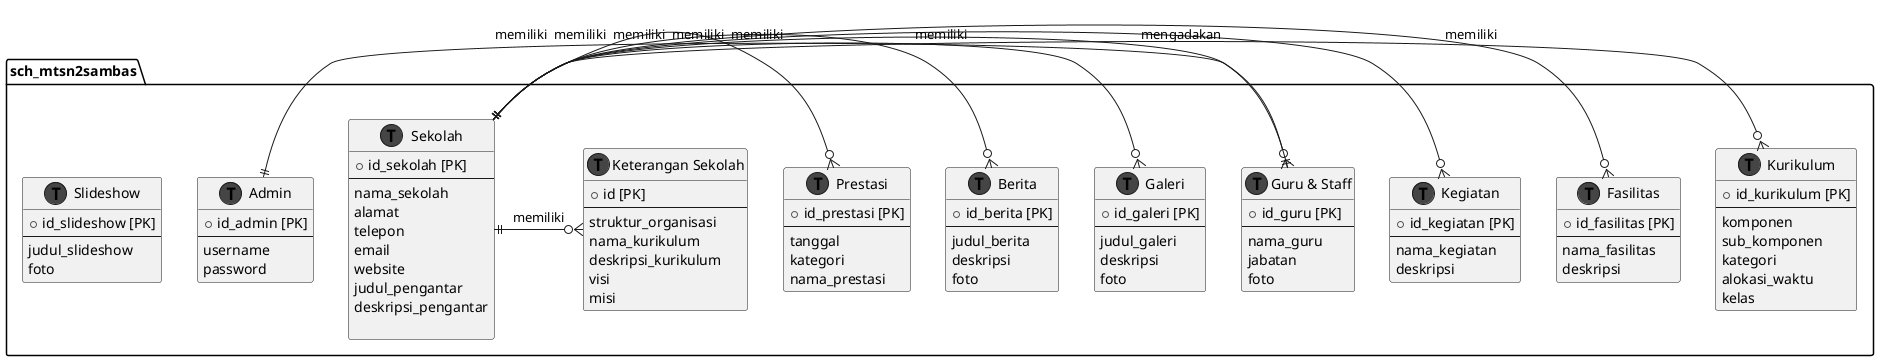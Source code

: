 @startuml
!define TABLE_BORDER_COLOR DarkSlateGray
!define TABLE_HEADER_COLOR DarkSlateGray
!define TABLE_ROW_COLOR LightCyan

!define FK_COLOR DarkCyan

!define ENTITY_BORDER_COLOR Black
!define ENTITY_BACKGROUND_COLOR AliceBlue

!define RELATION_LINE_COLOR DarkSlateGray
!define RELATION_ARROW_COLOR DarkSlateGray

!define ATTR_FIELD_COLOR Black
!define ATTR_FIELD_BACKGROUND_COLOR PaleGreen

skinparam monochrome true
skinparam shadowing false

package "sch_mtsn2sambas" {
  entity "Sekolah" as sekolah <<T,TABLE_BORDER_COLOR>> {
    + id_sekolah [PK]
    --
    nama_sekolah
    alamat
    telepon
    email
    website
    judul_pengantar
    deskripsi_pengantar

  }

  entity "Fasilitas" as fasilitas <<T, TABLE_BORDER_COLOR>> {
    + id_fasilitas [PK]
    --
    nama_fasilitas
    deskripsi
  }

  entity "Kegiatan" as kegiatan <<T, TABLE_BORDER_COLOR>> {
    + id_kegiatan [PK]
    --
    nama_kegiatan
    deskripsi
  }

  entity "Guru & Staff" as guru_staff <<T, TABLE_BORDER_COLOR>> {
    + id_guru [PK]
    --
    nama_guru
    jabatan
    foto
  }

  entity "Galeri" as galeri <<T, TABLE_BORDER_COLOR>> {
      + id_galeri [PK]
      --
       judul_galeri
      deskripsi
      foto
    }

  entity "Slideshow" as slideshow <<T, TABLE_BORDER_COLOR>> {
      + id_slideshow [PK]
      --
      judul_slideshow
      foto
    }

    entity "Berita" as berita <<T, TABLE_BORDER_COLOR>> {
        + id_berita [PK]
        --
        judul_berita
        deskripsi
        foto
      }

   entity "Admin" as admin <<T, TABLE_BORDER_COLOR>> {
      + id_admin [PK]
      --
      username
      password
    }

    entity "Prestasi" as prestasi <<T, TABLE_BORDER_COLOR>> {
      + id_prestasi [PK]
      --
      tanggal
      kategori
      nama_prestasi
    }

    entity "Keterangan Sekolah" as ket_sekolah <<T, TABLE_BORDER_COLOR>> {
      + id [PK]
      --
      struktur_organisasi
      nama_kurikulum
      deskripsi_kurikulum
      visi
      misi
    }

    entity "Kurikulum" as kurikulum <<T, TABLE_BORDER_COLOR>> {
      + id_kurikulum [PK]
      --
      komponen
      sub_komponen
      kategori
      alokasi_waktu
      kelas
    }

    sekolah ||-ri-o{ kurikulum : "memiliki"



    sekolah ||-ri-o{ fasilitas : "memiliki"
    sekolah ||-ri-o{ kegiatan : "mengadakan"
    sekolah ||-ri-o{ guru_staff : "memiliki"
    sekolah ||-ri-o{ galeri : "memiliki"
    sekolah ||-ri-o{ berita : "memiliki"
    sekolah ||-ri-o{ prestasi : "memiliki"
    sekolah ||-ri-o{ ket_sekolah : "memiliki"
    admin ||-ri-|| guru_staff : "memiliki"

  }


  @enduml